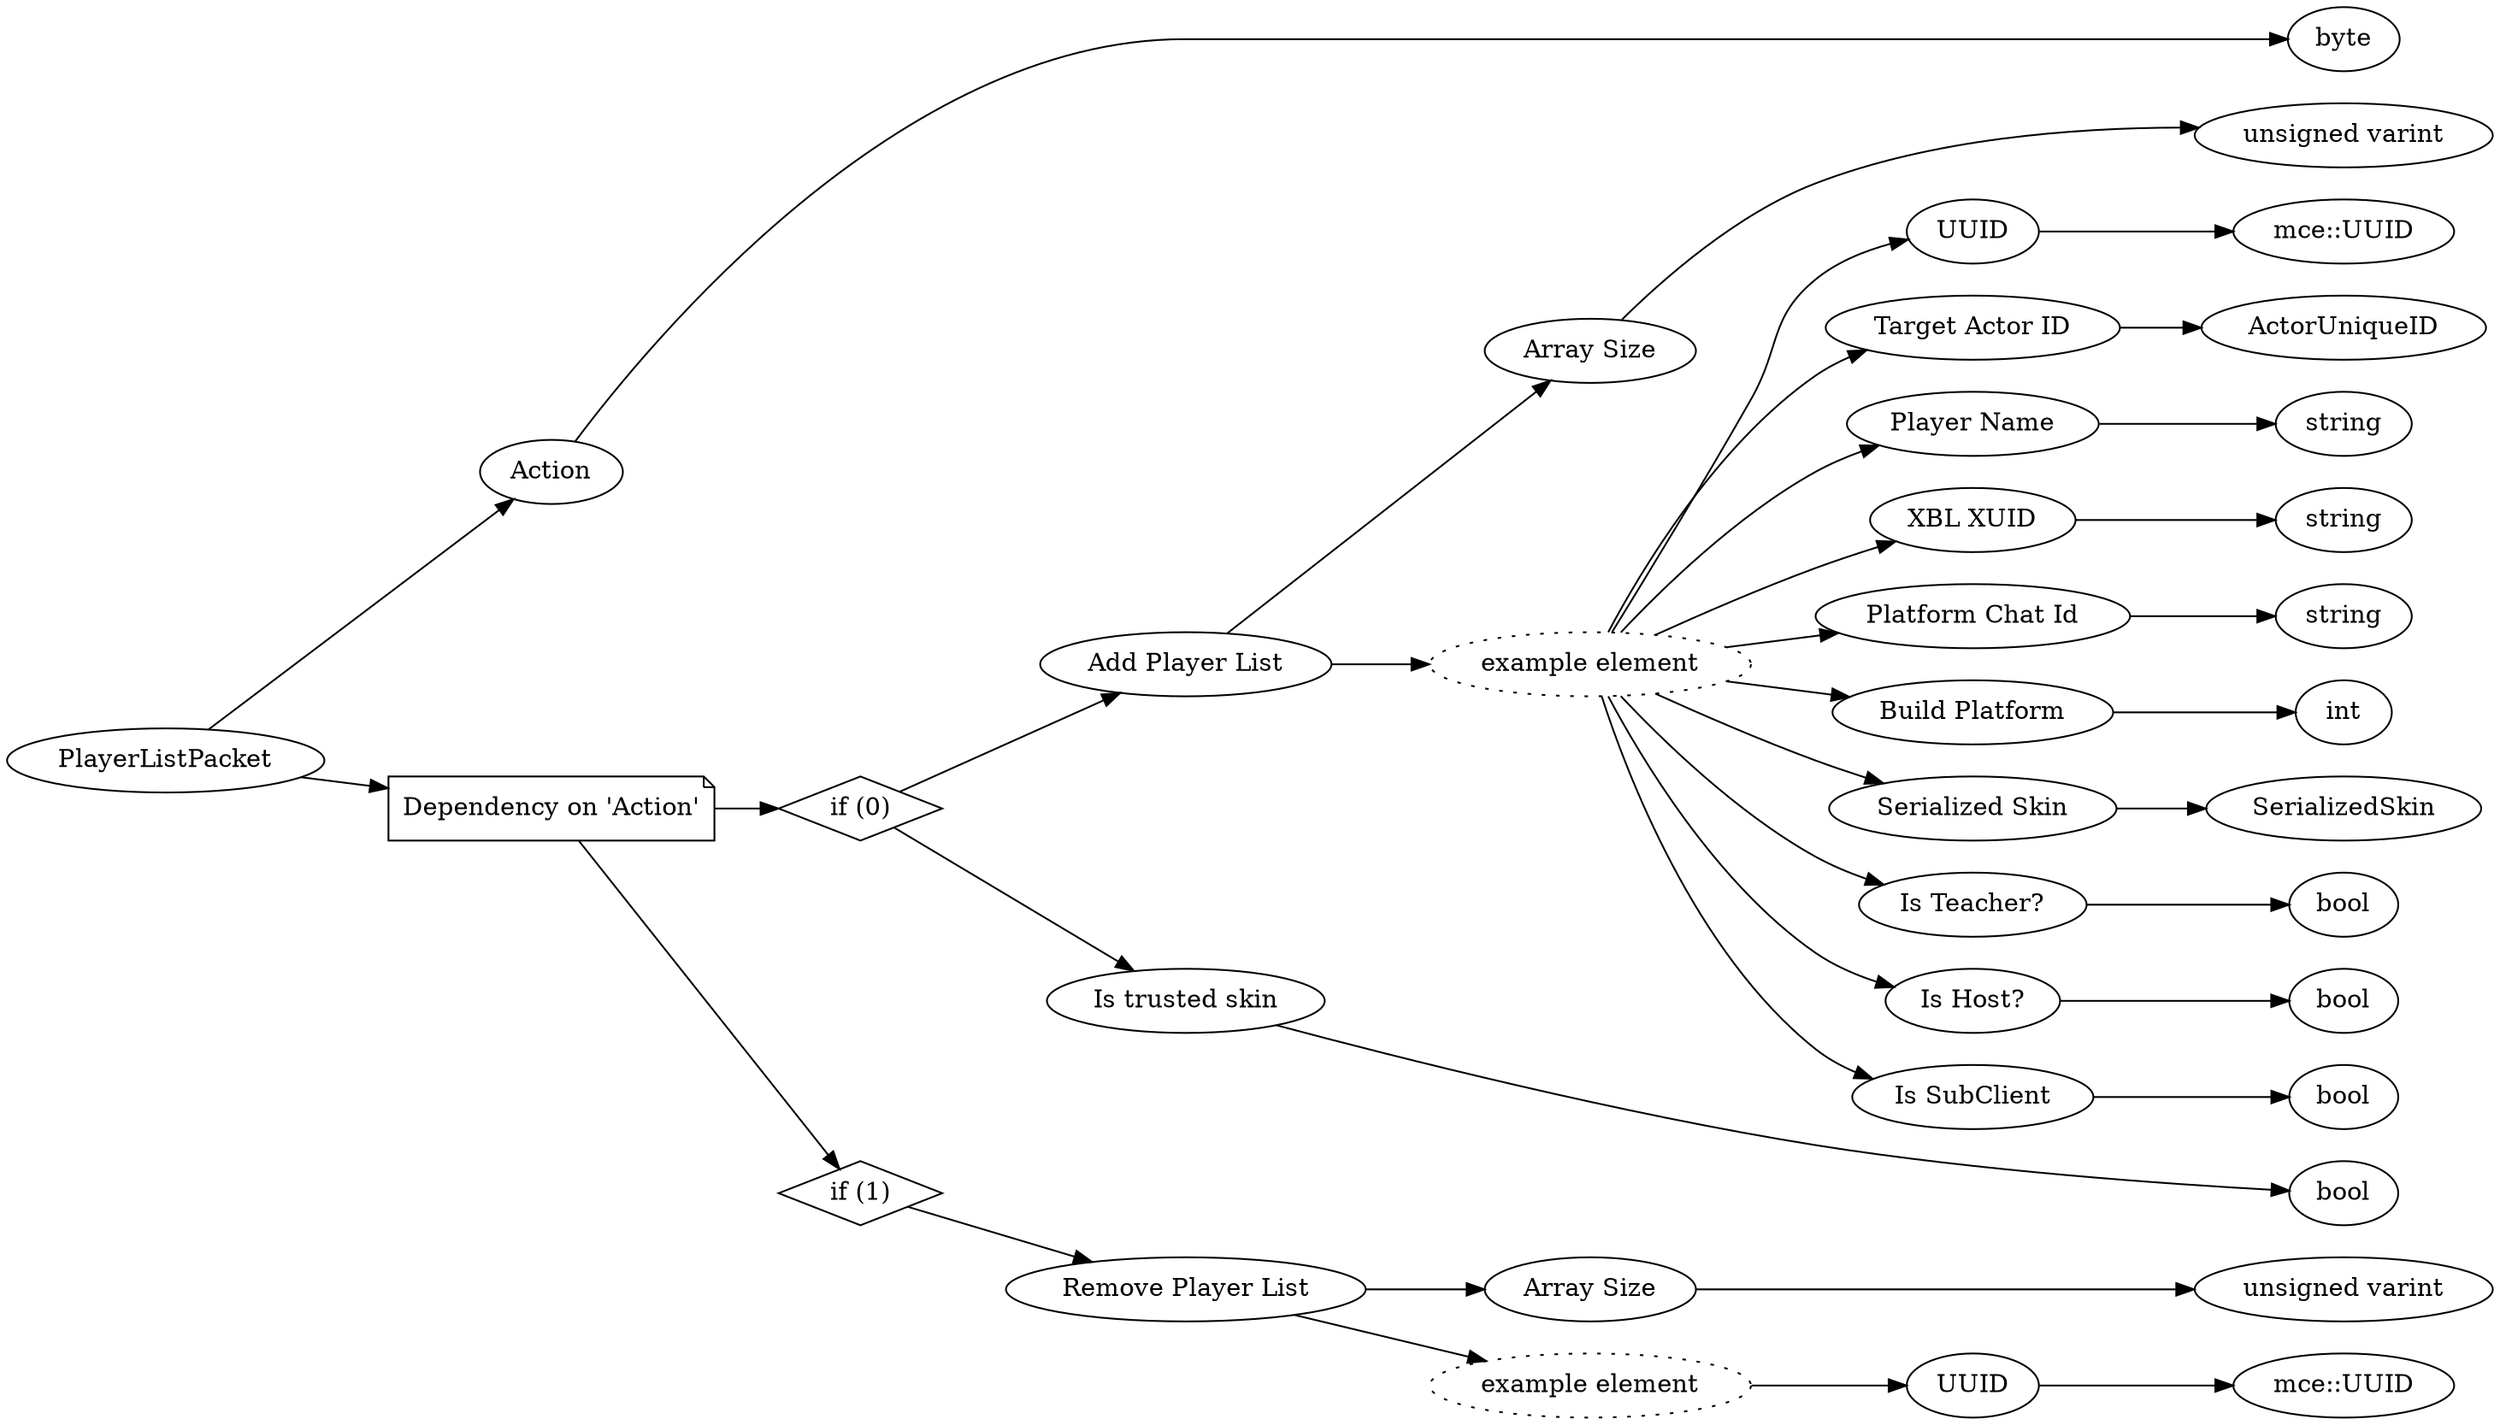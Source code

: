 digraph "PlayerListPacket" {
rankdir = LR
0
0 -> 1
1 -> 2
0 -> 3
3 -> 4
4 -> 5
5 -> 6
6 -> 7
5 -> 8
8 -> 9
9 -> 10
8 -> 11
11 -> 12
8 -> 13
13 -> 14
8 -> 15
15 -> 16
8 -> 17
17 -> 18
8 -> 19
19 -> 20
8 -> 21
21 -> 113
8 -> 114
114 -> 115
8 -> 116
116 -> 117
8 -> 118
118 -> 119
4 -> 120
120 -> 121
3 -> 122
122 -> 123
123 -> 124
124 -> 125
123 -> 126
126 -> 127
127 -> 128

0 [label="PlayerListPacket",comment="name: \"PlayerListPacket\", typeName: \"\", id: 0, branchId: 63, recurseId: -1, attributes: 0, notes: \"\""];
1 [label="Action",comment="name: \"Action\", typeName: \"\", id: 1, branchId: 0, recurseId: -1, attributes: 0, notes: \"enumeration: PlayerListPacketType\""];
2 [label="byte",comment="name: \"byte\", typeName: \"\", id: 2, branchId: 0, recurseId: -1, attributes: 512, notes: \"\""];
3 [label="Dependency on 'Action'",shape=note,comment="name: \"Dependency on 'Action'\", typeName: \"\", id: 3, branchId: 0, recurseId: -1, attributes: 2, notes: \"\""];
4 [label="if (0)",shape=diamond,comment="name: \"if (0)\", typeName: \"\", id: 4, branchId: 0, recurseId: -1, attributes: 4, notes: \"\""];
5 [label="Add Player List",comment="name: \"Add Player List\", typeName: \"\", id: 5, branchId: 0, recurseId: -1, attributes: 8, notes: \"\""];
6 [label="Array Size",comment="name: \"Array Size\", typeName: \"\", id: 6, branchId: 0, recurseId: -1, attributes: 0, notes: \"\""];
7 [label="unsigned varint",comment="name: \"unsigned varint\", typeName: \"\", id: 7, branchId: 0, recurseId: -1, attributes: 512, notes: \"\""];
8 [label="example element",style=dotted,comment="name: \"example element\", typeName: \"\", id: 8, branchId: 0, recurseId: -1, attributes: 16, notes: \"\""];
9 [label="UUID",comment="name: \"UUID\", typeName: \"mce::UUID\", id: 9, branchId: 0, recurseId: -1, attributes: 256, notes: \"\""];
10 [label="mce::UUID",comment="name: \"mce::UUID\", typeName: \"\", id: 10, branchId: 0, recurseId: -1, attributes: 512, notes: \"\""];
11 [label="Target Actor ID",comment="name: \"Target Actor ID\", typeName: \"ActorUniqueID\", id: 11, branchId: 0, recurseId: -1, attributes: 256, notes: \"\""];
12 [label="ActorUniqueID",comment="name: \"ActorUniqueID\", typeName: \"\", id: 12, branchId: 0, recurseId: -1, attributes: 512, notes: \"\""];
13 [label="Player Name",comment="name: \"Player Name\", typeName: \"\", id: 13, branchId: 0, recurseId: -1, attributes: 0, notes: \"\""];
14 [label="string",comment="name: \"string\", typeName: \"\", id: 14, branchId: 0, recurseId: -1, attributes: 512, notes: \"\""];
15 [label="XBL XUID",comment="name: \"XBL XUID\", typeName: \"\", id: 15, branchId: 0, recurseId: -1, attributes: 0, notes: \"\""];
16 [label="string",comment="name: \"string\", typeName: \"\", id: 16, branchId: 0, recurseId: -1, attributes: 512, notes: \"\""];
17 [label="Platform Chat Id",comment="name: \"Platform Chat Id\", typeName: \"\", id: 17, branchId: 0, recurseId: -1, attributes: 0, notes: \"\""];
18 [label="string",comment="name: \"string\", typeName: \"\", id: 18, branchId: 0, recurseId: -1, attributes: 512, notes: \"\""];
19 [label="Build Platform",comment="name: \"Build Platform\", typeName: \"\", id: 19, branchId: 0, recurseId: -1, attributes: 0, notes: \"enumeration: BuildPlatform\""];
20 [label="int",comment="name: \"int\", typeName: \"\", id: 20, branchId: 0, recurseId: -1, attributes: 512, notes: \"\""];
21 [label="Serialized Skin",comment="name: \"Serialized Skin\", typeName: \"SerializedSkin\", id: 21, branchId: 0, recurseId: -1, attributes: 256, notes: \"\""];
113 [label="SerializedSkin",comment="name: \"SerializedSkin\", typeName: \"\", id: 113, branchId: 0, recurseId: -1, attributes: 512, notes: \"\""];
114 [label="Is Teacher?",comment="name: \"Is Teacher?\", typeName: \"\", id: 114, branchId: 0, recurseId: -1, attributes: 0, notes: \"\""];
115 [label="bool",comment="name: \"bool\", typeName: \"\", id: 115, branchId: 0, recurseId: -1, attributes: 512, notes: \"\""];
116 [label="Is Host?",comment="name: \"Is Host?\", typeName: \"\", id: 116, branchId: 0, recurseId: -1, attributes: 0, notes: \"\""];
117 [label="bool",comment="name: \"bool\", typeName: \"\", id: 117, branchId: 0, recurseId: -1, attributes: 512, notes: \"\""];
118 [label="Is SubClient",comment="name: \"Is SubClient\", typeName: \"\", id: 118, branchId: 0, recurseId: -1, attributes: 0, notes: \"\""];
119 [label="bool",comment="name: \"bool\", typeName: \"\", id: 119, branchId: 0, recurseId: -1, attributes: 512, notes: \"\""];
120 [label="Is trusted skin",comment="name: \"Is trusted skin\", typeName: \"\", id: 120, branchId: 0, recurseId: -1, attributes: 0, notes: \"\""];
121 [label="bool",comment="name: \"bool\", typeName: \"\", id: 121, branchId: 0, recurseId: -1, attributes: 512, notes: \"\""];
122 [label="if (1)",shape=diamond,comment="name: \"if (1)\", typeName: \"\", id: 122, branchId: 1, recurseId: -1, attributes: 4, notes: \"\""];
123 [label="Remove Player List",comment="name: \"Remove Player List\", typeName: \"\", id: 123, branchId: 0, recurseId: -1, attributes: 8, notes: \"\""];
124 [label="Array Size",comment="name: \"Array Size\", typeName: \"\", id: 124, branchId: 0, recurseId: -1, attributes: 0, notes: \"\""];
125 [label="unsigned varint",comment="name: \"unsigned varint\", typeName: \"\", id: 125, branchId: 0, recurseId: -1, attributes: 512, notes: \"\""];
126 [label="example element",style=dotted,comment="name: \"example element\", typeName: \"\", id: 126, branchId: 0, recurseId: -1, attributes: 16, notes: \"\""];
127 [label="UUID",comment="name: \"UUID\", typeName: \"mce::UUID\", id: 127, branchId: 0, recurseId: -1, attributes: 256, notes: \"\""];
128 [label="mce::UUID",comment="name: \"mce::UUID\", typeName: \"\", id: 128, branchId: 0, recurseId: -1, attributes: 512, notes: \"\""];
{ rank = max;2;7;10;12;14;16;18;20;113;115;117;119;121;125;128}

}

